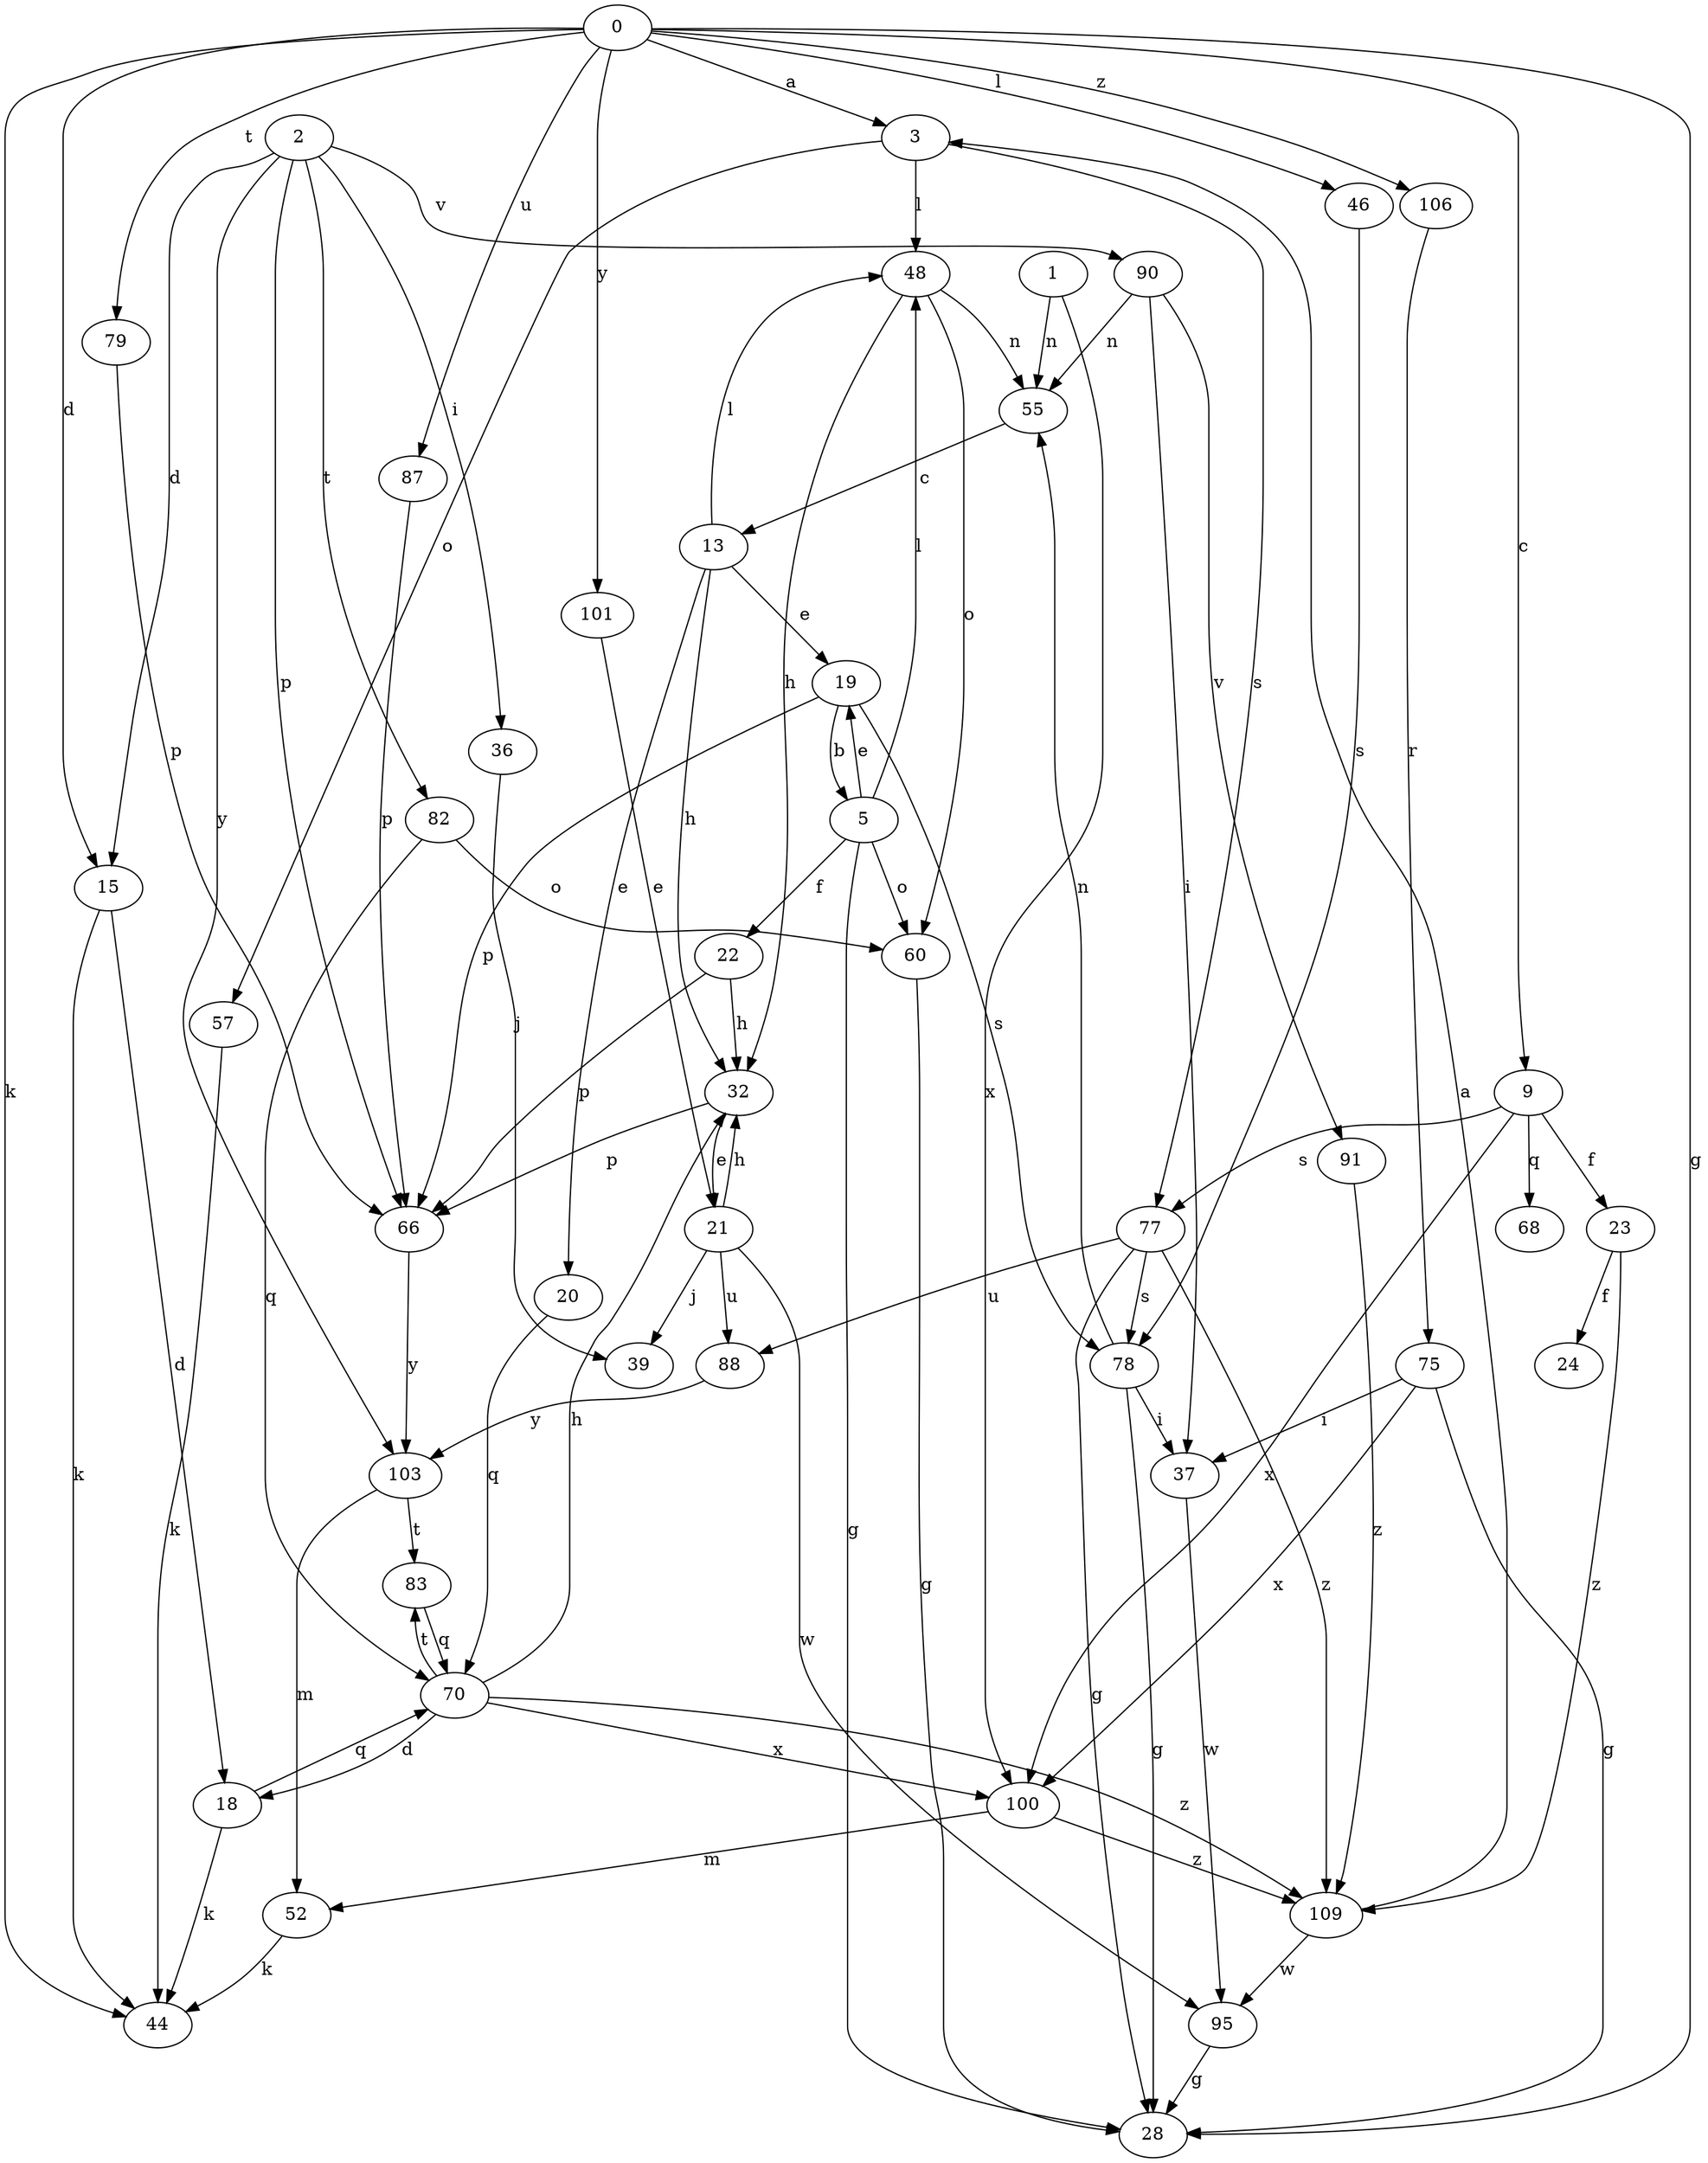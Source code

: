 strict digraph  {
0;
1;
2;
3;
5;
9;
13;
15;
18;
19;
20;
21;
22;
23;
24;
28;
32;
36;
37;
39;
44;
46;
48;
52;
55;
57;
60;
66;
68;
70;
75;
77;
78;
79;
82;
83;
87;
88;
90;
91;
95;
100;
101;
103;
106;
109;
0 -> 3  [label=a];
0 -> 9  [label=c];
0 -> 15  [label=d];
0 -> 28  [label=g];
0 -> 44  [label=k];
0 -> 46  [label=l];
0 -> 79  [label=t];
0 -> 87  [label=u];
0 -> 101  [label=y];
0 -> 106  [label=z];
1 -> 55  [label=n];
1 -> 100  [label=x];
2 -> 15  [label=d];
2 -> 36  [label=i];
2 -> 66  [label=p];
2 -> 82  [label=t];
2 -> 90  [label=v];
2 -> 103  [label=y];
3 -> 48  [label=l];
3 -> 57  [label=o];
3 -> 77  [label=s];
5 -> 19  [label=e];
5 -> 22  [label=f];
5 -> 28  [label=g];
5 -> 48  [label=l];
5 -> 60  [label=o];
9 -> 23  [label=f];
9 -> 68  [label=q];
9 -> 77  [label=s];
9 -> 100  [label=x];
13 -> 19  [label=e];
13 -> 20  [label=e];
13 -> 32  [label=h];
13 -> 48  [label=l];
15 -> 18  [label=d];
15 -> 44  [label=k];
18 -> 44  [label=k];
18 -> 70  [label=q];
19 -> 5  [label=b];
19 -> 66  [label=p];
19 -> 78  [label=s];
20 -> 70  [label=q];
21 -> 32  [label=h];
21 -> 39  [label=j];
21 -> 88  [label=u];
21 -> 95  [label=w];
22 -> 32  [label=h];
22 -> 66  [label=p];
23 -> 24  [label=f];
23 -> 109  [label=z];
32 -> 21  [label=e];
32 -> 66  [label=p];
36 -> 39  [label=j];
37 -> 95  [label=w];
46 -> 78  [label=s];
48 -> 32  [label=h];
48 -> 55  [label=n];
48 -> 60  [label=o];
52 -> 44  [label=k];
55 -> 13  [label=c];
57 -> 44  [label=k];
60 -> 28  [label=g];
66 -> 103  [label=y];
70 -> 18  [label=d];
70 -> 32  [label=h];
70 -> 83  [label=t];
70 -> 100  [label=x];
70 -> 109  [label=z];
75 -> 28  [label=g];
75 -> 37  [label=i];
75 -> 100  [label=x];
77 -> 28  [label=g];
77 -> 78  [label=s];
77 -> 88  [label=u];
77 -> 109  [label=z];
78 -> 28  [label=g];
78 -> 37  [label=i];
78 -> 55  [label=n];
79 -> 66  [label=p];
82 -> 60  [label=o];
82 -> 70  [label=q];
83 -> 70  [label=q];
87 -> 66  [label=p];
88 -> 103  [label=y];
90 -> 37  [label=i];
90 -> 55  [label=n];
90 -> 91  [label=v];
91 -> 109  [label=z];
95 -> 28  [label=g];
100 -> 52  [label=m];
100 -> 109  [label=z];
101 -> 21  [label=e];
103 -> 52  [label=m];
103 -> 83  [label=t];
106 -> 75  [label=r];
109 -> 3  [label=a];
109 -> 95  [label=w];
}
